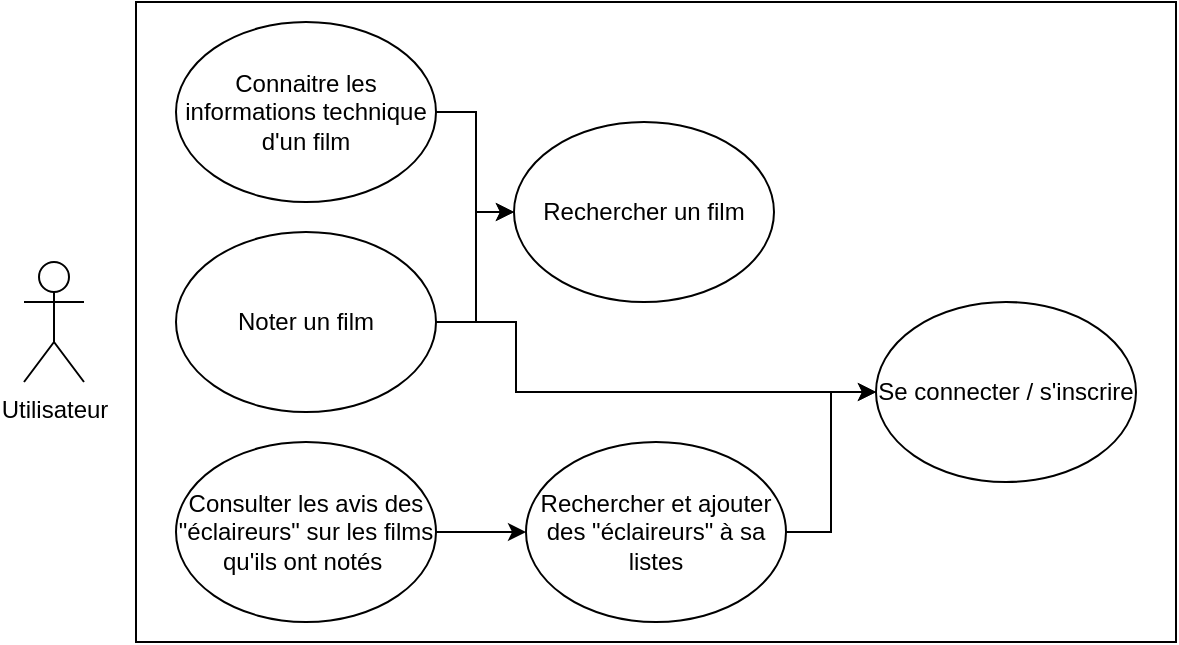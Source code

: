 <mxfile version="24.7.12">
  <diagram name="Page-1" id="VrH6cMHvCVDEhrqtHkwV">
    <mxGraphModel dx="746" dy="454" grid="1" gridSize="10" guides="1" tooltips="1" connect="1" arrows="1" fold="1" page="1" pageScale="1" pageWidth="827" pageHeight="1169" math="0" shadow="0">
      <root>
        <mxCell id="0" />
        <mxCell id="1" parent="0" />
        <mxCell id="nn7kCt6rPqkaCFHMMwmE-1" value="Utilisateur" style="shape=umlActor;verticalLabelPosition=bottom;verticalAlign=top;html=1;outlineConnect=0;" vertex="1" parent="1">
          <mxGeometry x="104" y="300" width="30" height="60" as="geometry" />
        </mxCell>
        <mxCell id="nn7kCt6rPqkaCFHMMwmE-2" value="" style="rounded=0;whiteSpace=wrap;html=1;" vertex="1" parent="1">
          <mxGeometry x="160" y="170" width="520" height="320" as="geometry" />
        </mxCell>
        <mxCell id="nn7kCt6rPqkaCFHMMwmE-9" style="edgeStyle=orthogonalEdgeStyle;rounded=0;orthogonalLoop=1;jettySize=auto;html=1;exitX=1;exitY=0.5;exitDx=0;exitDy=0;entryX=0;entryY=0.5;entryDx=0;entryDy=0;" edge="1" parent="1" source="nn7kCt6rPqkaCFHMMwmE-3" target="nn7kCt6rPqkaCFHMMwmE-6">
          <mxGeometry relative="1" as="geometry" />
        </mxCell>
        <mxCell id="nn7kCt6rPqkaCFHMMwmE-3" value="Connaitre les informations technique d&#39;un film" style="ellipse;whiteSpace=wrap;html=1;" vertex="1" parent="1">
          <mxGeometry x="180" y="180" width="130" height="90" as="geometry" />
        </mxCell>
        <mxCell id="nn7kCt6rPqkaCFHMMwmE-7" style="edgeStyle=orthogonalEdgeStyle;rounded=0;orthogonalLoop=1;jettySize=auto;html=1;exitX=1;exitY=0.5;exitDx=0;exitDy=0;entryX=0;entryY=0.5;entryDx=0;entryDy=0;" edge="1" parent="1" source="nn7kCt6rPqkaCFHMMwmE-4" target="nn7kCt6rPqkaCFHMMwmE-6">
          <mxGeometry relative="1" as="geometry" />
        </mxCell>
        <mxCell id="nn7kCt6rPqkaCFHMMwmE-15" style="edgeStyle=orthogonalEdgeStyle;rounded=0;orthogonalLoop=1;jettySize=auto;html=1;exitX=1;exitY=0.5;exitDx=0;exitDy=0;entryX=0;entryY=0.5;entryDx=0;entryDy=0;" edge="1" parent="1" source="nn7kCt6rPqkaCFHMMwmE-4" target="nn7kCt6rPqkaCFHMMwmE-10">
          <mxGeometry relative="1" as="geometry">
            <Array as="points">
              <mxPoint x="350" y="330" />
              <mxPoint x="350" y="365" />
            </Array>
          </mxGeometry>
        </mxCell>
        <mxCell id="nn7kCt6rPqkaCFHMMwmE-4" value="Noter un film" style="ellipse;whiteSpace=wrap;html=1;" vertex="1" parent="1">
          <mxGeometry x="180" y="285" width="130" height="90" as="geometry" />
        </mxCell>
        <mxCell id="nn7kCt6rPqkaCFHMMwmE-13" style="edgeStyle=orthogonalEdgeStyle;rounded=0;orthogonalLoop=1;jettySize=auto;html=1;exitX=1;exitY=0.5;exitDx=0;exitDy=0;" edge="1" parent="1" source="nn7kCt6rPqkaCFHMMwmE-5" target="nn7kCt6rPqkaCFHMMwmE-12">
          <mxGeometry relative="1" as="geometry" />
        </mxCell>
        <mxCell id="nn7kCt6rPqkaCFHMMwmE-5" value="Consulter les avis des &quot;éclaireurs&quot; sur les films qu&#39;ils ont notés&amp;nbsp;" style="ellipse;whiteSpace=wrap;html=1;" vertex="1" parent="1">
          <mxGeometry x="180" y="390" width="130" height="90" as="geometry" />
        </mxCell>
        <mxCell id="nn7kCt6rPqkaCFHMMwmE-6" value="Rechercher un film" style="ellipse;whiteSpace=wrap;html=1;" vertex="1" parent="1">
          <mxGeometry x="349" y="230" width="130" height="90" as="geometry" />
        </mxCell>
        <mxCell id="nn7kCt6rPqkaCFHMMwmE-10" value="Se connecter / s&#39;inscrire" style="ellipse;whiteSpace=wrap;html=1;" vertex="1" parent="1">
          <mxGeometry x="530" y="320" width="130" height="90" as="geometry" />
        </mxCell>
        <mxCell id="nn7kCt6rPqkaCFHMMwmE-14" style="edgeStyle=orthogonalEdgeStyle;rounded=0;orthogonalLoop=1;jettySize=auto;html=1;exitX=1;exitY=0.5;exitDx=0;exitDy=0;entryX=0;entryY=0.5;entryDx=0;entryDy=0;" edge="1" parent="1" source="nn7kCt6rPqkaCFHMMwmE-12" target="nn7kCt6rPqkaCFHMMwmE-10">
          <mxGeometry relative="1" as="geometry" />
        </mxCell>
        <mxCell id="nn7kCt6rPqkaCFHMMwmE-12" value="Rechercher et ajouter des &quot;éclaireurs&quot; à sa listes" style="ellipse;whiteSpace=wrap;html=1;" vertex="1" parent="1">
          <mxGeometry x="355" y="390" width="130" height="90" as="geometry" />
        </mxCell>
      </root>
    </mxGraphModel>
  </diagram>
</mxfile>
